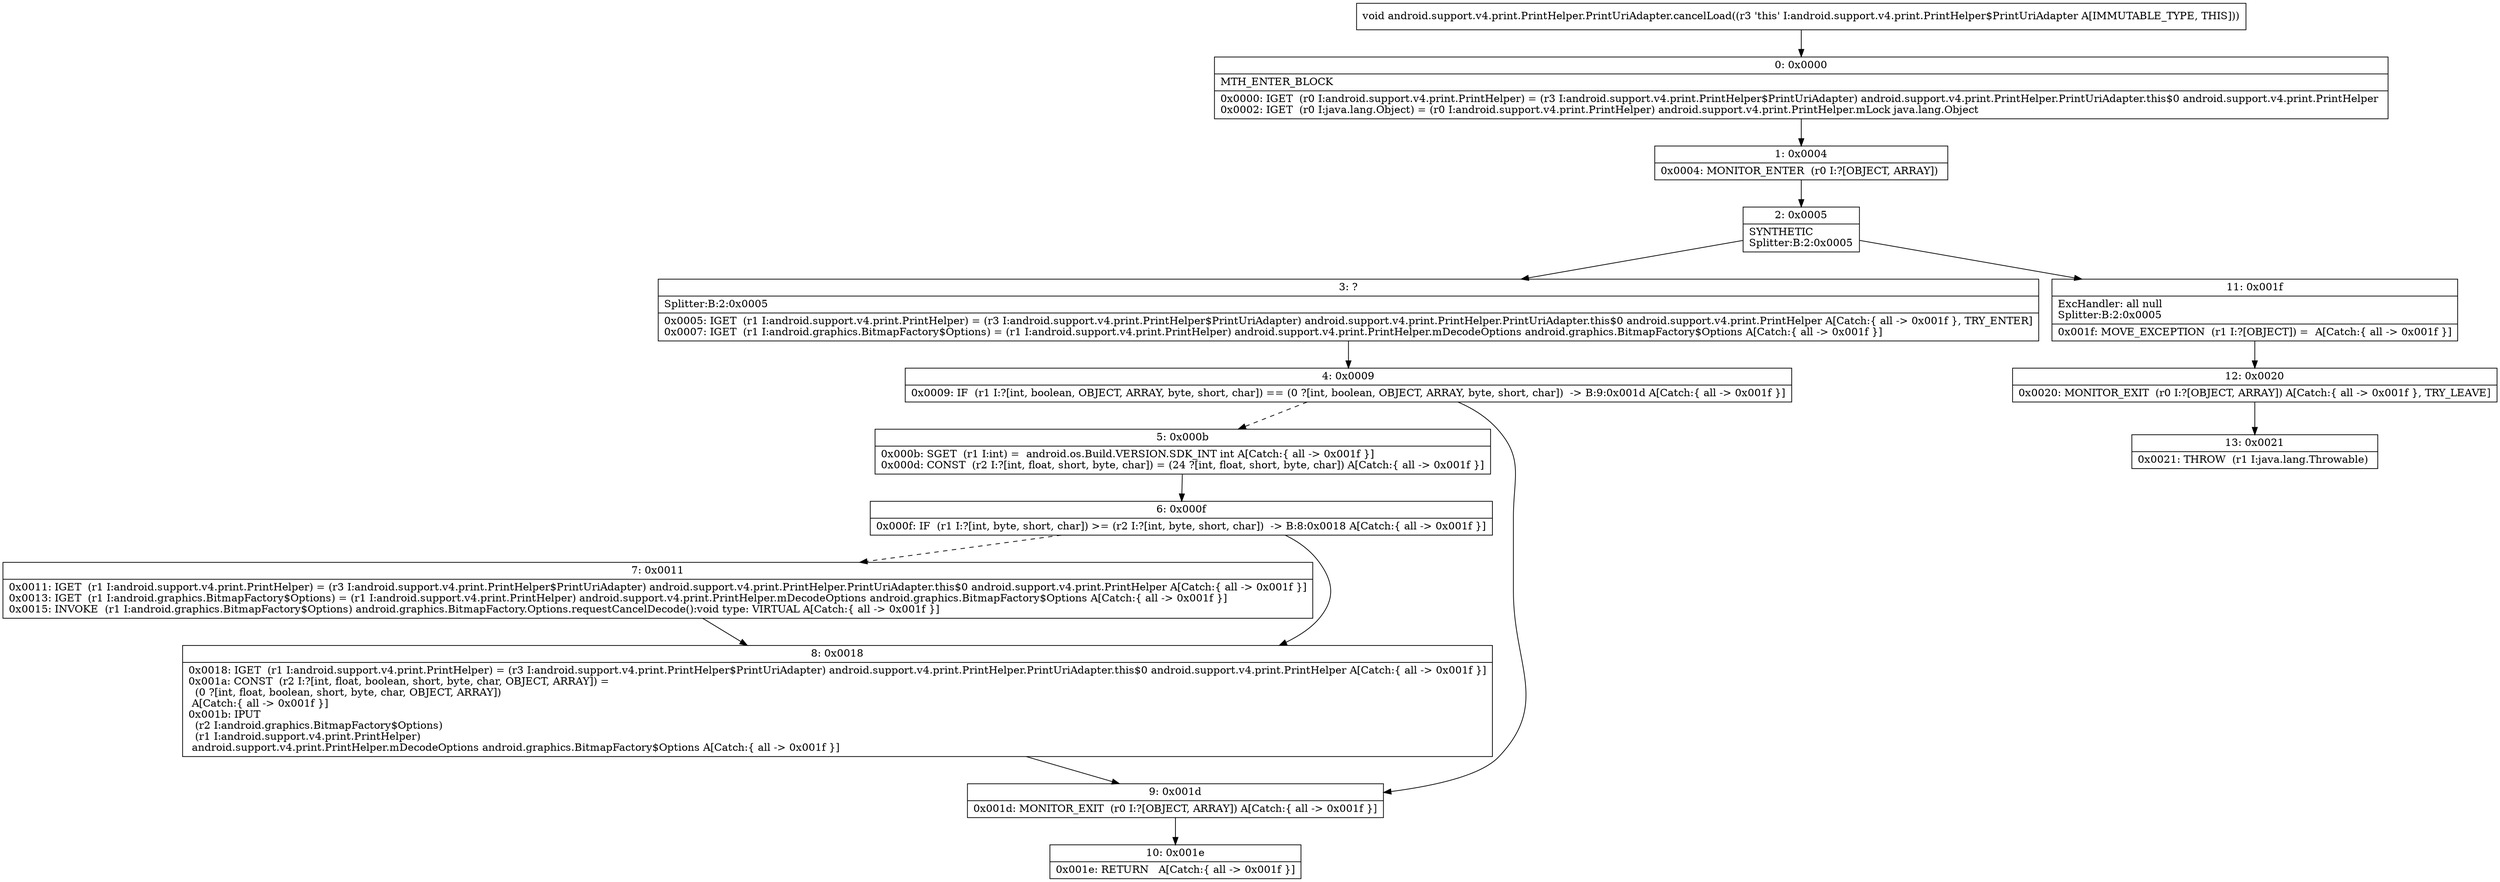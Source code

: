 digraph "CFG forandroid.support.v4.print.PrintHelper.PrintUriAdapter.cancelLoad()V" {
Node_0 [shape=record,label="{0\:\ 0x0000|MTH_ENTER_BLOCK\l|0x0000: IGET  (r0 I:android.support.v4.print.PrintHelper) = (r3 I:android.support.v4.print.PrintHelper$PrintUriAdapter) android.support.v4.print.PrintHelper.PrintUriAdapter.this$0 android.support.v4.print.PrintHelper \l0x0002: IGET  (r0 I:java.lang.Object) = (r0 I:android.support.v4.print.PrintHelper) android.support.v4.print.PrintHelper.mLock java.lang.Object \l}"];
Node_1 [shape=record,label="{1\:\ 0x0004|0x0004: MONITOR_ENTER  (r0 I:?[OBJECT, ARRAY]) \l}"];
Node_2 [shape=record,label="{2\:\ 0x0005|SYNTHETIC\lSplitter:B:2:0x0005\l}"];
Node_3 [shape=record,label="{3\:\ ?|Splitter:B:2:0x0005\l|0x0005: IGET  (r1 I:android.support.v4.print.PrintHelper) = (r3 I:android.support.v4.print.PrintHelper$PrintUriAdapter) android.support.v4.print.PrintHelper.PrintUriAdapter.this$0 android.support.v4.print.PrintHelper A[Catch:\{ all \-\> 0x001f \}, TRY_ENTER]\l0x0007: IGET  (r1 I:android.graphics.BitmapFactory$Options) = (r1 I:android.support.v4.print.PrintHelper) android.support.v4.print.PrintHelper.mDecodeOptions android.graphics.BitmapFactory$Options A[Catch:\{ all \-\> 0x001f \}]\l}"];
Node_4 [shape=record,label="{4\:\ 0x0009|0x0009: IF  (r1 I:?[int, boolean, OBJECT, ARRAY, byte, short, char]) == (0 ?[int, boolean, OBJECT, ARRAY, byte, short, char])  \-\> B:9:0x001d A[Catch:\{ all \-\> 0x001f \}]\l}"];
Node_5 [shape=record,label="{5\:\ 0x000b|0x000b: SGET  (r1 I:int) =  android.os.Build.VERSION.SDK_INT int A[Catch:\{ all \-\> 0x001f \}]\l0x000d: CONST  (r2 I:?[int, float, short, byte, char]) = (24 ?[int, float, short, byte, char]) A[Catch:\{ all \-\> 0x001f \}]\l}"];
Node_6 [shape=record,label="{6\:\ 0x000f|0x000f: IF  (r1 I:?[int, byte, short, char]) \>= (r2 I:?[int, byte, short, char])  \-\> B:8:0x0018 A[Catch:\{ all \-\> 0x001f \}]\l}"];
Node_7 [shape=record,label="{7\:\ 0x0011|0x0011: IGET  (r1 I:android.support.v4.print.PrintHelper) = (r3 I:android.support.v4.print.PrintHelper$PrintUriAdapter) android.support.v4.print.PrintHelper.PrintUriAdapter.this$0 android.support.v4.print.PrintHelper A[Catch:\{ all \-\> 0x001f \}]\l0x0013: IGET  (r1 I:android.graphics.BitmapFactory$Options) = (r1 I:android.support.v4.print.PrintHelper) android.support.v4.print.PrintHelper.mDecodeOptions android.graphics.BitmapFactory$Options A[Catch:\{ all \-\> 0x001f \}]\l0x0015: INVOKE  (r1 I:android.graphics.BitmapFactory$Options) android.graphics.BitmapFactory.Options.requestCancelDecode():void type: VIRTUAL A[Catch:\{ all \-\> 0x001f \}]\l}"];
Node_8 [shape=record,label="{8\:\ 0x0018|0x0018: IGET  (r1 I:android.support.v4.print.PrintHelper) = (r3 I:android.support.v4.print.PrintHelper$PrintUriAdapter) android.support.v4.print.PrintHelper.PrintUriAdapter.this$0 android.support.v4.print.PrintHelper A[Catch:\{ all \-\> 0x001f \}]\l0x001a: CONST  (r2 I:?[int, float, boolean, short, byte, char, OBJECT, ARRAY]) = \l  (0 ?[int, float, boolean, short, byte, char, OBJECT, ARRAY])\l A[Catch:\{ all \-\> 0x001f \}]\l0x001b: IPUT  \l  (r2 I:android.graphics.BitmapFactory$Options)\l  (r1 I:android.support.v4.print.PrintHelper)\l android.support.v4.print.PrintHelper.mDecodeOptions android.graphics.BitmapFactory$Options A[Catch:\{ all \-\> 0x001f \}]\l}"];
Node_9 [shape=record,label="{9\:\ 0x001d|0x001d: MONITOR_EXIT  (r0 I:?[OBJECT, ARRAY]) A[Catch:\{ all \-\> 0x001f \}]\l}"];
Node_10 [shape=record,label="{10\:\ 0x001e|0x001e: RETURN   A[Catch:\{ all \-\> 0x001f \}]\l}"];
Node_11 [shape=record,label="{11\:\ 0x001f|ExcHandler: all null\lSplitter:B:2:0x0005\l|0x001f: MOVE_EXCEPTION  (r1 I:?[OBJECT]) =  A[Catch:\{ all \-\> 0x001f \}]\l}"];
Node_12 [shape=record,label="{12\:\ 0x0020|0x0020: MONITOR_EXIT  (r0 I:?[OBJECT, ARRAY]) A[Catch:\{ all \-\> 0x001f \}, TRY_LEAVE]\l}"];
Node_13 [shape=record,label="{13\:\ 0x0021|0x0021: THROW  (r1 I:java.lang.Throwable) \l}"];
MethodNode[shape=record,label="{void android.support.v4.print.PrintHelper.PrintUriAdapter.cancelLoad((r3 'this' I:android.support.v4.print.PrintHelper$PrintUriAdapter A[IMMUTABLE_TYPE, THIS])) }"];
MethodNode -> Node_0;
Node_0 -> Node_1;
Node_1 -> Node_2;
Node_2 -> Node_3;
Node_2 -> Node_11;
Node_3 -> Node_4;
Node_4 -> Node_5[style=dashed];
Node_4 -> Node_9;
Node_5 -> Node_6;
Node_6 -> Node_7[style=dashed];
Node_6 -> Node_8;
Node_7 -> Node_8;
Node_8 -> Node_9;
Node_9 -> Node_10;
Node_11 -> Node_12;
Node_12 -> Node_13;
}

